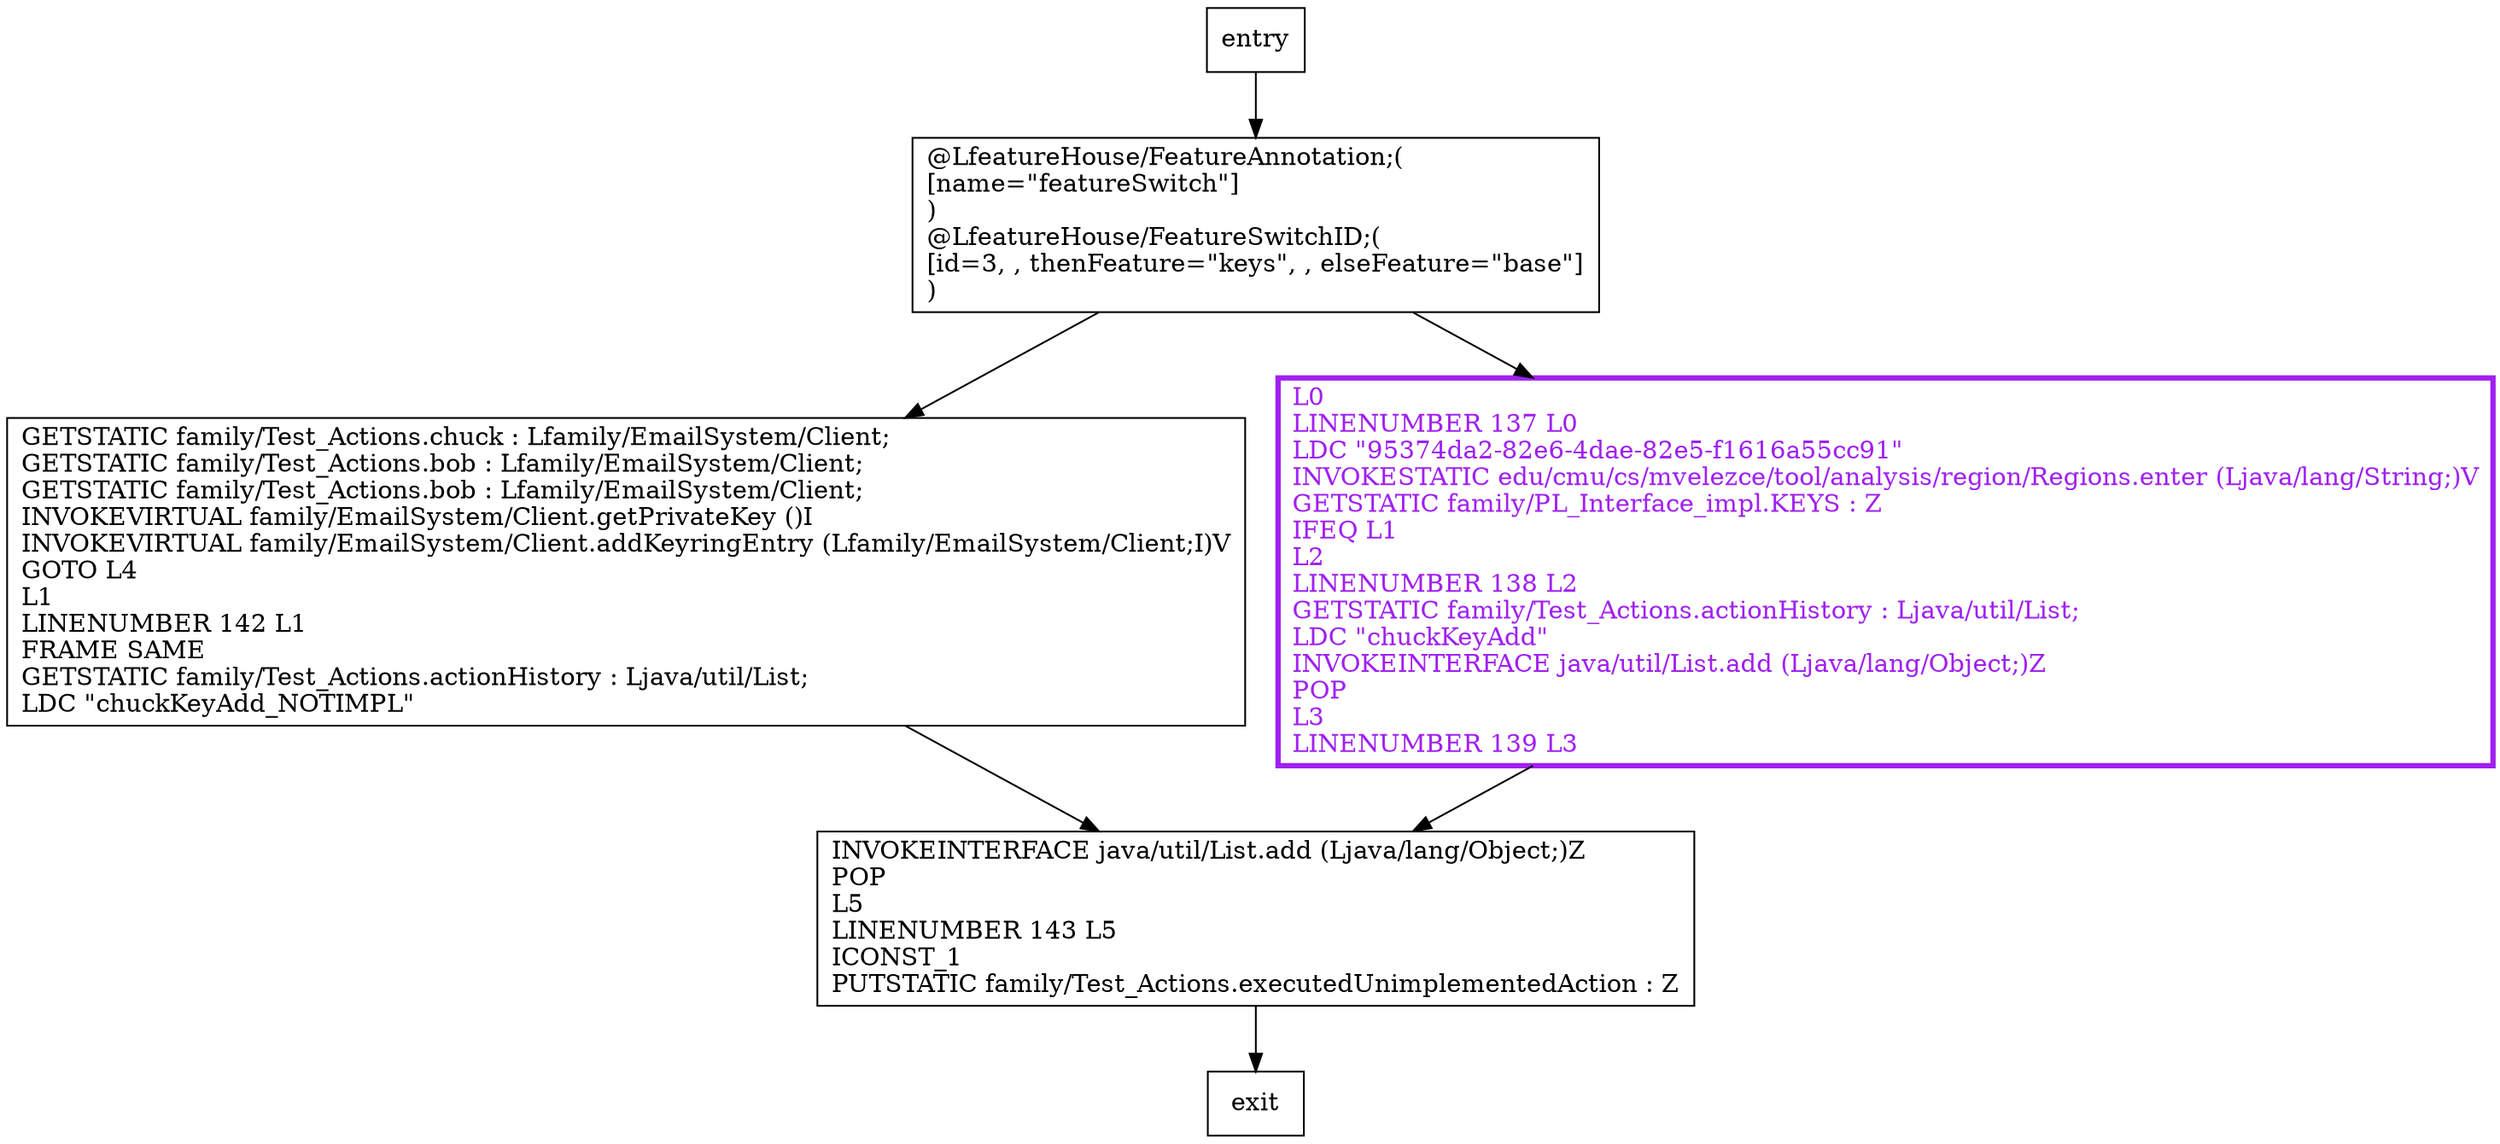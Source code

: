 digraph chuckKeyAdd {
node [shape=record];
1307131613 [label="GETSTATIC family/Test_Actions.chuck : Lfamily/EmailSystem/Client;\lGETSTATIC family/Test_Actions.bob : Lfamily/EmailSystem/Client;\lGETSTATIC family/Test_Actions.bob : Lfamily/EmailSystem/Client;\lINVOKEVIRTUAL family/EmailSystem/Client.getPrivateKey ()I\lINVOKEVIRTUAL family/EmailSystem/Client.addKeyringEntry (Lfamily/EmailSystem/Client;I)V\lGOTO L4\lL1\lLINENUMBER 142 L1\lFRAME SAME\lGETSTATIC family/Test_Actions.actionHistory : Ljava/util/List;\lLDC \"chuckKeyAdd_NOTIMPL\"\l"];
702218380 [label="INVOKEINTERFACE java/util/List.add (Ljava/lang/Object;)Z\lPOP\lL5\lLINENUMBER 143 L5\lICONST_1\lPUTSTATIC family/Test_Actions.executedUnimplementedAction : Z\l"];
1129243682 [label="@LfeatureHouse/FeatureAnnotation;(\l[name=\"featureSwitch\"]\l)\l@LfeatureHouse/FeatureSwitchID;(\l[id=3, , thenFeature=\"keys\", , elseFeature=\"base\"]\l)\l"];
1404232171 [label="L0\lLINENUMBER 137 L0\lLDC \"95374da2-82e6-4dae-82e5-f1616a55cc91\"\lINVOKESTATIC edu/cmu/cs/mvelezce/tool/analysis/region/Regions.enter (Ljava/lang/String;)V\lGETSTATIC family/PL_Interface_impl.KEYS : Z\lIFEQ L1\lL2\lLINENUMBER 138 L2\lGETSTATIC family/Test_Actions.actionHistory : Ljava/util/List;\lLDC \"chuckKeyAdd\"\lINVOKEINTERFACE java/util/List.add (Ljava/lang/Object;)Z\lPOP\lL3\lLINENUMBER 139 L3\l"];
entry;
exit;
entry -> 1129243682;
1307131613 -> 702218380;
702218380 -> exit;
1129243682 -> 1307131613;
1129243682 -> 1404232171;
1404232171 -> 702218380;
1404232171[fontcolor="purple", penwidth=3, color="purple"];
}
